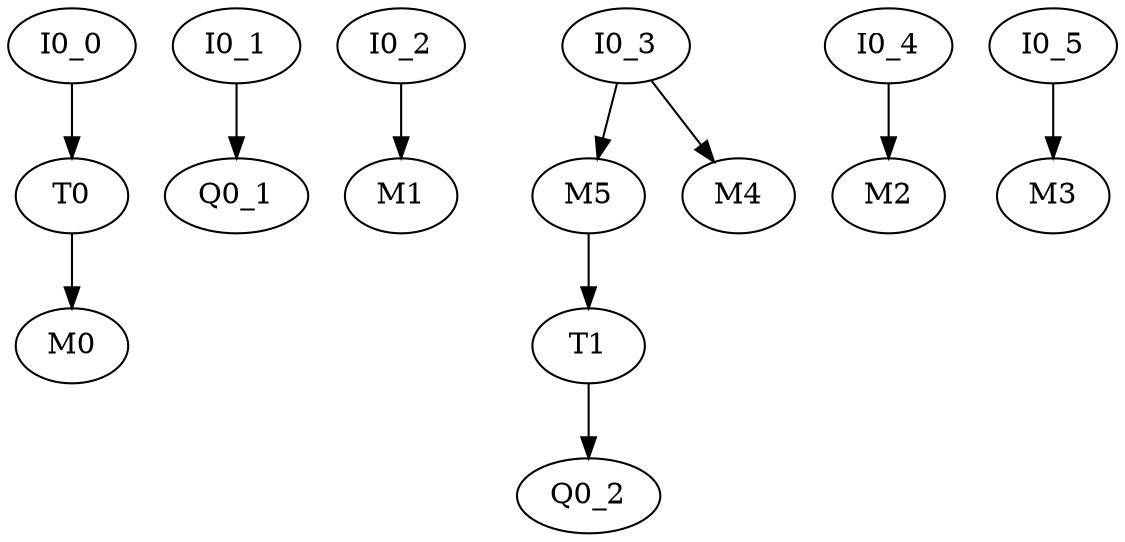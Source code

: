 digraph StateDiagram {
  "I0_0" -> "T0";
  "T0" -> "M0";
  "I0_1" -> "Q0_1";
  "I0_2" -> "M1";
  "I0_3" -> "M5";
  "I0_4" -> "M2";
  "I0_5" -> "M3";
  "I0_3" -> "M4";
  "M5" -> "T1";
  "T1" -> "Q0_2";
}
